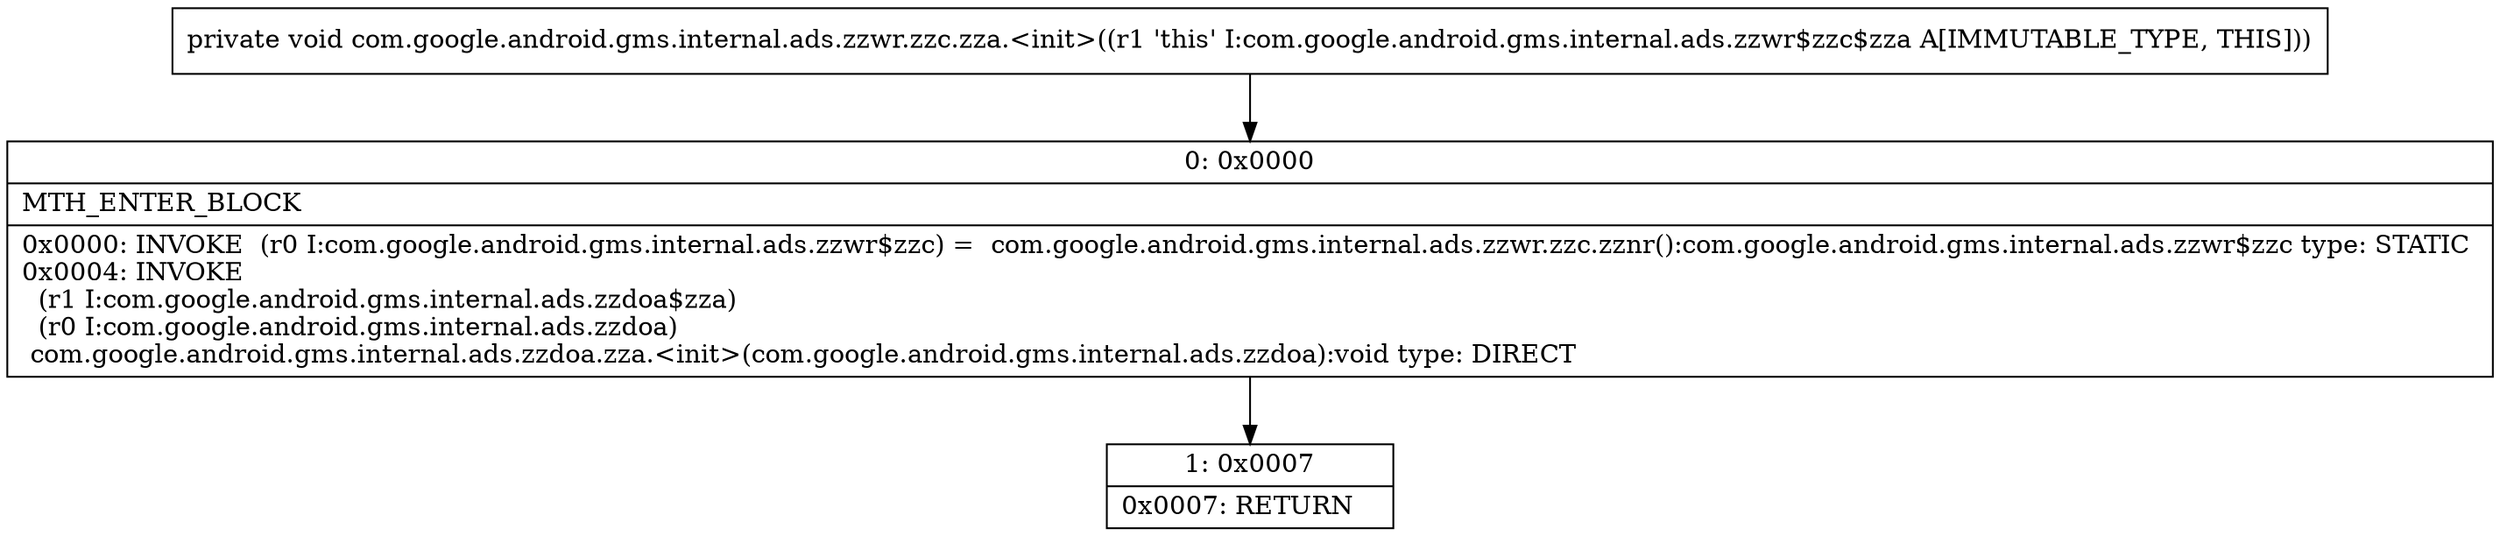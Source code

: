 digraph "CFG forcom.google.android.gms.internal.ads.zzwr.zzc.zza.\<init\>()V" {
Node_0 [shape=record,label="{0\:\ 0x0000|MTH_ENTER_BLOCK\l|0x0000: INVOKE  (r0 I:com.google.android.gms.internal.ads.zzwr$zzc) =  com.google.android.gms.internal.ads.zzwr.zzc.zznr():com.google.android.gms.internal.ads.zzwr$zzc type: STATIC \l0x0004: INVOKE  \l  (r1 I:com.google.android.gms.internal.ads.zzdoa$zza)\l  (r0 I:com.google.android.gms.internal.ads.zzdoa)\l com.google.android.gms.internal.ads.zzdoa.zza.\<init\>(com.google.android.gms.internal.ads.zzdoa):void type: DIRECT \l}"];
Node_1 [shape=record,label="{1\:\ 0x0007|0x0007: RETURN   \l}"];
MethodNode[shape=record,label="{private void com.google.android.gms.internal.ads.zzwr.zzc.zza.\<init\>((r1 'this' I:com.google.android.gms.internal.ads.zzwr$zzc$zza A[IMMUTABLE_TYPE, THIS])) }"];
MethodNode -> Node_0;
Node_0 -> Node_1;
}

